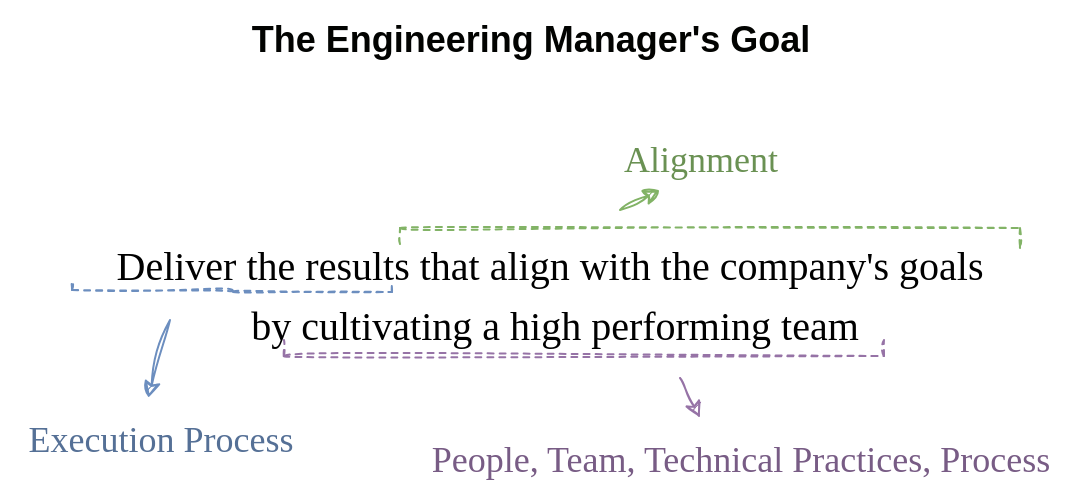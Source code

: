<mxfile version="24.4.13" type="device" pages="5">
  <diagram id="dG9FNSJE7Nt-WIZp1dLE" name="The Goal">
    <mxGraphModel dx="1434" dy="791" grid="1" gridSize="10" guides="1" tooltips="1" connect="1" arrows="1" fold="1" page="1" pageScale="1" pageWidth="827" pageHeight="1169" math="0" shadow="0">
      <root>
        <mxCell id="0" />
        <mxCell id="1" parent="0" />
        <mxCell id="XQVabMsY_zPJ99yfhQox-1" value="Deliver the results that align with the company&#39;s goals&amp;nbsp;&lt;div style=&quot;line-height: 180%;&quot;&gt;by cultivating a high performing team&lt;/div&gt;" style="text;html=1;align=center;verticalAlign=middle;resizable=0;points=[];autosize=1;strokeColor=none;fillColor=none;fontFamily=Kalam;fontSource=https%3A%2F%2Ffonts.googleapis.com%2Fcss%3Ffamily%3DArchitects%2BDaughter;fontSize=20;fontColor=default;fontStyle=0;labelBackgroundColor=none;spacing=12;" vertex="1" parent="1">
          <mxGeometry x="157" y="375" width="520" height="90" as="geometry" />
        </mxCell>
        <mxCell id="XQVabMsY_zPJ99yfhQox-2" value="" style="endArrow=none;html=1;rounded=0;sketch=1;hachureGap=4;jiggle=2;curveFitting=1;strokeColor=#6c8ebf;align=center;verticalAlign=middle;fontFamily=Kalam;fontSource=https%3A%2F%2Ffonts.googleapis.com%2Fcss%3Ffamily%3DArchitects%2BDaughter;fontSize=18;fontColor=default;fontStyle=0;labelBackgroundColor=none;edgeStyle=orthogonalEdgeStyle;curved=1;fillColor=#dae8fc;dashed=1;" edge="1" parent="1">
          <mxGeometry width="50" height="50" relative="1" as="geometry">
            <mxPoint x="176" y="415" as="sourcePoint" />
            <mxPoint x="336" y="416" as="targetPoint" />
          </mxGeometry>
        </mxCell>
        <mxCell id="XQVabMsY_zPJ99yfhQox-3" value="" style="endArrow=classic;html=1;rounded=0;sketch=1;hachureGap=4;jiggle=2;curveFitting=1;fontFamily=Kalam;fillColor=#dae8fc;strokeColor=#6c8ebf;labelBackgroundColor=none;entryX=0.463;entryY=-0.025;entryDx=0;entryDy=0;entryPerimeter=0;" edge="1" parent="1" target="XQVabMsY_zPJ99yfhQox-4">
          <mxGeometry width="50" height="50" relative="1" as="geometry">
            <mxPoint x="225" y="430" as="sourcePoint" />
            <mxPoint x="215" y="460" as="targetPoint" />
          </mxGeometry>
        </mxCell>
        <mxCell id="XQVabMsY_zPJ99yfhQox-4" value="Execution Process" style="text;html=1;align=center;verticalAlign=middle;resizable=0;points=[];autosize=1;fontFamily=Kalam;fontSource=https%3A%2F%2Ffonts.googleapis.com%2Fcss%3Ffamily%3DArchitects%2BDaughter;fontSize=18;fontStyle=0;labelBackgroundColor=none;fontColor=#557096;" vertex="1" parent="1">
          <mxGeometry x="140" y="470" width="160" height="40" as="geometry" />
        </mxCell>
        <mxCell id="XQVabMsY_zPJ99yfhQox-5" value="Alignment" style="text;html=1;align=center;verticalAlign=middle;resizable=0;points=[];autosize=1;strokeColor=none;fillColor=none;fontFamily=Kalam;fontSource=https%3A%2F%2Ffonts.googleapis.com%2Fcss%3Ffamily%3DArchitects%2BDaughter;fontSize=18;fontColor=#6A9153;fontStyle=0;labelBackgroundColor=none;" vertex="1" parent="1">
          <mxGeometry x="440" y="330" width="100" height="40" as="geometry" />
        </mxCell>
        <mxCell id="XQVabMsY_zPJ99yfhQox-6" value="" style="endArrow=none;html=1;rounded=0;sketch=1;hachureGap=4;jiggle=2;curveFitting=1;strokeColor=#82b366;align=center;verticalAlign=middle;fontFamily=Kalam;fontSource=https%3A%2F%2Ffonts.googleapis.com%2Fcss%3Ffamily%3DArchitects%2BDaughter;fontSize=18;fontColor=default;fontStyle=0;labelBackgroundColor=none;edgeStyle=orthogonalEdgeStyle;curved=1;fillColor=#d5e8d4;dashed=1;" edge="1" parent="1">
          <mxGeometry width="50" height="50" relative="1" as="geometry">
            <mxPoint x="340" y="384" as="sourcePoint" />
            <mxPoint x="650" y="384" as="targetPoint" />
          </mxGeometry>
        </mxCell>
        <mxCell id="XQVabMsY_zPJ99yfhQox-7" value="" style="endArrow=classic;html=1;rounded=0;sketch=1;hachureGap=4;jiggle=2;curveFitting=1;fontFamily=Kalam;fillColor=#d5e8d4;strokeColor=#82b366;labelBackgroundColor=none;" edge="1" parent="1">
          <mxGeometry width="50" height="50" relative="1" as="geometry">
            <mxPoint x="450" y="375" as="sourcePoint" />
            <mxPoint x="470" y="365" as="targetPoint" />
          </mxGeometry>
        </mxCell>
        <mxCell id="XQVabMsY_zPJ99yfhQox-8" value="" style="endArrow=classic;html=1;rounded=0;sketch=1;hachureGap=4;jiggle=2;curveFitting=1;fontFamily=Kalam;fillColor=#e1d5e7;strokeColor=#9673a6;labelBackgroundColor=none;" edge="1" parent="1">
          <mxGeometry width="50" height="50" relative="1" as="geometry">
            <mxPoint x="480" y="459" as="sourcePoint" />
            <mxPoint x="490" y="479" as="targetPoint" />
          </mxGeometry>
        </mxCell>
        <mxCell id="XQVabMsY_zPJ99yfhQox-9" value="" style="endArrow=none;html=1;rounded=0;sketch=1;hachureGap=4;jiggle=2;curveFitting=1;strokeColor=#9673a6;align=center;verticalAlign=middle;fontFamily=Kalam;fontSource=https%3A%2F%2Ffonts.googleapis.com%2Fcss%3Ffamily%3DArchitects%2BDaughter;fontSize=18;fontColor=default;fontStyle=0;labelBackgroundColor=none;edgeStyle=orthogonalEdgeStyle;curved=1;fillColor=#e1d5e7;dashed=1;" edge="1" parent="1">
          <mxGeometry width="50" height="50" relative="1" as="geometry">
            <mxPoint x="282" y="448" as="sourcePoint" />
            <mxPoint x="582" y="448" as="targetPoint" />
          </mxGeometry>
        </mxCell>
        <mxCell id="XQVabMsY_zPJ99yfhQox-10" value="People, Team, Technical Practices, Process" style="text;html=1;align=center;verticalAlign=middle;resizable=0;points=[];autosize=1;strokeColor=none;fillColor=none;fontFamily=Kalam;fontSource=https%3A%2F%2Ffonts.googleapis.com%2Fcss%3Ffamily%3DArchitects%2BDaughter;fontSize=18;fontColor=#785C85;fontStyle=0;labelBackgroundColor=none;" vertex="1" parent="1">
          <mxGeometry x="335" y="480" width="350" height="40" as="geometry" />
        </mxCell>
        <mxCell id="XQVabMsY_zPJ99yfhQox-11" value="" style="endArrow=none;html=1;rounded=0;sketch=1;hachureGap=4;jiggle=2;curveFitting=1;strokeColor=#82b366;align=center;verticalAlign=middle;fontFamily=Kalam;fontSource=https%3A%2F%2Ffonts.googleapis.com%2Fcss%3Ffamily%3DArchitects%2BDaughter;fontSize=18;fontColor=default;fontStyle=0;labelBackgroundColor=none;edgeStyle=orthogonalEdgeStyle;curved=0;fillColor=#d5e8d4;dashed=1;" edge="1" parent="1">
          <mxGeometry width="50" height="50" relative="1" as="geometry">
            <mxPoint x="650" y="394" as="sourcePoint" />
            <mxPoint x="650" y="384" as="targetPoint" />
            <Array as="points">
              <mxPoint x="650" y="393" />
              <mxPoint x="650" y="393" />
            </Array>
          </mxGeometry>
        </mxCell>
        <mxCell id="XQVabMsY_zPJ99yfhQox-12" value="" style="endArrow=none;html=1;rounded=0;sketch=1;hachureGap=4;jiggle=2;curveFitting=1;strokeColor=#82b366;align=center;verticalAlign=middle;fontFamily=Kalam;fontSource=https%3A%2F%2Ffonts.googleapis.com%2Fcss%3Ffamily%3DArchitects%2BDaughter;fontSize=18;fontColor=default;fontStyle=0;labelBackgroundColor=none;edgeStyle=orthogonalEdgeStyle;curved=0;fillColor=#d5e8d4;dashed=1;" edge="1" parent="1">
          <mxGeometry width="50" height="50" relative="1" as="geometry">
            <mxPoint x="340" y="392" as="sourcePoint" />
            <mxPoint x="340" y="384" as="targetPoint" />
            <Array as="points">
              <mxPoint x="340" y="392" />
              <mxPoint x="340" y="392" />
            </Array>
          </mxGeometry>
        </mxCell>
        <mxCell id="XQVabMsY_zPJ99yfhQox-13" value="" style="endArrow=none;html=1;rounded=0;sketch=1;hachureGap=4;jiggle=2;curveFitting=1;strokeColor=#6C8EBF;align=center;verticalAlign=middle;fontFamily=Kalam;fontSource=https%3A%2F%2Ffonts.googleapis.com%2Fcss%3Ffamily%3DArchitects%2BDaughter;fontSize=18;fontColor=default;fontStyle=0;labelBackgroundColor=none;edgeStyle=orthogonalEdgeStyle;curved=0;dashed=1;" edge="1" parent="1">
          <mxGeometry width="50" height="50" relative="1" as="geometry">
            <mxPoint x="176" y="415" as="sourcePoint" />
            <mxPoint x="176" y="410" as="targetPoint" />
            <Array as="points">
              <mxPoint x="176" y="415" />
              <mxPoint x="176" y="415" />
            </Array>
          </mxGeometry>
        </mxCell>
        <mxCell id="XQVabMsY_zPJ99yfhQox-14" value="" style="endArrow=none;html=1;rounded=0;sketch=1;hachureGap=4;jiggle=2;curveFitting=1;strokeColor=#6C8EBF;align=center;verticalAlign=middle;fontFamily=Kalam;fontSource=https%3A%2F%2Ffonts.googleapis.com%2Fcss%3Ffamily%3DArchitects%2BDaughter;fontSize=18;fontColor=default;fontStyle=0;labelBackgroundColor=none;edgeStyle=orthogonalEdgeStyle;curved=0;dashed=1;" edge="1" parent="1">
          <mxGeometry width="50" height="50" relative="1" as="geometry">
            <mxPoint x="336" y="416" as="sourcePoint" />
            <mxPoint x="336" y="411" as="targetPoint" />
            <Array as="points">
              <mxPoint x="336" y="416" />
              <mxPoint x="336" y="416" />
            </Array>
          </mxGeometry>
        </mxCell>
        <mxCell id="XQVabMsY_zPJ99yfhQox-15" value="" style="endArrow=none;html=1;rounded=0;sketch=1;hachureGap=4;jiggle=2;curveFitting=1;strokeColor=#9673a6;align=center;verticalAlign=middle;fontFamily=Kalam;fontSource=https%3A%2F%2Ffonts.googleapis.com%2Fcss%3Ffamily%3DArchitects%2BDaughter;fontSize=18;fontColor=default;fontStyle=0;labelBackgroundColor=none;edgeStyle=orthogonalEdgeStyle;curved=0;fillColor=#e1d5e7;dashed=1;" edge="1" parent="1">
          <mxGeometry width="50" height="50" relative="1" as="geometry">
            <mxPoint x="282" y="448" as="sourcePoint" />
            <mxPoint x="282" y="440" as="targetPoint" />
            <Array as="points">
              <mxPoint x="282" y="448" />
              <mxPoint x="282" y="448" />
            </Array>
          </mxGeometry>
        </mxCell>
        <mxCell id="XQVabMsY_zPJ99yfhQox-16" value="" style="endArrow=none;html=1;rounded=0;sketch=1;hachureGap=4;jiggle=2;curveFitting=1;strokeColor=#9673a6;align=center;verticalAlign=middle;fontFamily=Kalam;fontSource=https%3A%2F%2Ffonts.googleapis.com%2Fcss%3Ffamily%3DArchitects%2BDaughter;fontSize=18;fontColor=default;fontStyle=0;labelBackgroundColor=none;edgeStyle=orthogonalEdgeStyle;curved=0;fillColor=#e1d5e7;dashed=1;" edge="1" parent="1">
          <mxGeometry width="50" height="50" relative="1" as="geometry">
            <mxPoint x="582" y="448" as="sourcePoint" />
            <mxPoint x="582" y="440" as="targetPoint" />
            <Array as="points">
              <mxPoint x="582" y="448" />
              <mxPoint x="582" y="448" />
            </Array>
          </mxGeometry>
        </mxCell>
        <mxCell id="XQVabMsY_zPJ99yfhQox-17" value="The Engineering Manager&#39;s Goal" style="text;html=1;align=center;verticalAlign=middle;resizable=0;points=[];autosize=1;strokeColor=none;fillColor=none;fontFamily=arial;fontSize=18;fontColor=#020301;fontStyle=1;labelBackgroundColor=none;" vertex="1" parent="1">
          <mxGeometry x="260" y="270" width="290" height="40" as="geometry" />
        </mxCell>
      </root>
    </mxGraphModel>
  </diagram>
  <diagram id="8oGZkZ9ftc_IFg9aNr5Q" name="Alignment">
    <mxGraphModel dx="989" dy="546" grid="1" gridSize="10" guides="1" tooltips="1" connect="1" arrows="1" fold="1" page="1" pageScale="1" pageWidth="827" pageHeight="1169" math="0" shadow="0">
      <root>
        <mxCell id="0" />
        <mxCell id="1" parent="0" />
        <mxCell id="fU5wxOEwn0MQlx78X6jz-1" value="Senior Management Team" style="rounded=0;whiteSpace=wrap;html=1;sketch=1;hachureGap=4;jiggle=2;curveFitting=1;fontFamily=Kalam;fontSize=18;fillColor=#d5e8d4;strokeColor=#82b366;" vertex="1" parent="1">
          <mxGeometry x="270" y="70" width="280" height="50" as="geometry" />
        </mxCell>
        <mxCell id="fU5wxOEwn0MQlx78X6jz-2" style="edgeStyle=orthogonalEdgeStyle;rounded=0;sketch=1;hachureGap=4;jiggle=2;curveFitting=1;orthogonalLoop=1;jettySize=auto;html=1;fontFamily=Kalam;" edge="1" parent="1">
          <mxGeometry relative="1" as="geometry">
            <mxPoint x="405.5" y="200" as="sourcePoint" />
            <mxPoint x="405.5" y="130" as="targetPoint" />
          </mxGeometry>
        </mxCell>
        <mxCell id="fU5wxOEwn0MQlx78X6jz-3" style="edgeStyle=orthogonalEdgeStyle;rounded=0;sketch=1;hachureGap=4;jiggle=2;curveFitting=1;orthogonalLoop=1;jettySize=auto;html=1;entryX=0.5;entryY=0;entryDx=0;entryDy=0;fontFamily=Kalam;" edge="1" parent="1" target="fU5wxOEwn0MQlx78X6jz-5">
          <mxGeometry relative="1" as="geometry">
            <mxPoint x="405" y="260" as="sourcePoint" />
            <Array as="points">
              <mxPoint x="405.5" y="290" />
              <mxPoint x="405.5" y="290" />
            </Array>
          </mxGeometry>
        </mxCell>
        <mxCell id="fU5wxOEwn0MQlx78X6jz-5" value="" style="rounded=0;whiteSpace=wrap;html=1;sketch=1;hachureGap=4;jiggle=2;curveFitting=1;fontFamily=Kalam;fontSize=22;fillColor=#d5e8d4;strokeColor=#82b366;" vertex="1" parent="1">
          <mxGeometry x="220" y="330" width="370" height="90" as="geometry" />
        </mxCell>
        <mxCell id="fU5wxOEwn0MQlx78X6jz-6" value="" style="sketch=0;outlineConnect=0;fontColor=#232F3E;gradientColor=none;fillColor=#232F3D;strokeColor=none;dashed=0;verticalLabelPosition=bottom;verticalAlign=top;align=center;html=1;fontSize=12;fontStyle=0;aspect=fixed;pointerEvents=1;shape=mxgraph.aws4.user;hachureGap=4;jiggle=2;curveFitting=1;fontFamily=Kalam;" vertex="1" parent="1">
          <mxGeometry x="242.5" y="363" width="49" height="49" as="geometry" />
        </mxCell>
        <mxCell id="fU5wxOEwn0MQlx78X6jz-7" value="" style="sketch=0;outlineConnect=0;fontColor=#232F3E;gradientColor=none;fillColor=#232F3D;strokeColor=none;dashed=0;verticalLabelPosition=bottom;verticalAlign=top;align=center;html=1;fontSize=12;fontStyle=0;aspect=fixed;pointerEvents=1;shape=mxgraph.aws4.user;hachureGap=4;jiggle=2;curveFitting=1;fontFamily=Kalam;" vertex="1" parent="1">
          <mxGeometry x="311.5" y="363" width="49" height="49" as="geometry" />
        </mxCell>
        <mxCell id="fU5wxOEwn0MQlx78X6jz-8" value="" style="sketch=0;outlineConnect=0;fontColor=#232F3E;gradientColor=none;fillColor=#232F3D;strokeColor=none;dashed=0;verticalLabelPosition=bottom;verticalAlign=top;align=center;html=1;fontSize=12;fontStyle=0;aspect=fixed;pointerEvents=1;shape=mxgraph.aws4.user;hachureGap=4;jiggle=2;curveFitting=1;fontFamily=Kalam;" vertex="1" parent="1">
          <mxGeometry x="381.5" y="363" width="49" height="49" as="geometry" />
        </mxCell>
        <mxCell id="fU5wxOEwn0MQlx78X6jz-9" value="" style="sketch=0;outlineConnect=0;fontColor=#232F3E;gradientColor=none;fillColor=#232F3D;strokeColor=none;dashed=0;verticalLabelPosition=bottom;verticalAlign=top;align=center;html=1;fontSize=12;fontStyle=0;aspect=fixed;pointerEvents=1;shape=mxgraph.aws4.user;hachureGap=4;jiggle=2;curveFitting=1;fontFamily=Kalam;" vertex="1" parent="1">
          <mxGeometry x="455" y="363" width="49" height="49" as="geometry" />
        </mxCell>
        <mxCell id="fU5wxOEwn0MQlx78X6jz-10" value="" style="sketch=0;outlineConnect=0;fontColor=#232F3E;gradientColor=none;fillColor=#232F3D;strokeColor=none;dashed=0;verticalLabelPosition=bottom;verticalAlign=top;align=center;html=1;fontSize=12;fontStyle=0;aspect=fixed;pointerEvents=1;shape=mxgraph.aws4.user;hachureGap=4;jiggle=2;curveFitting=1;fontFamily=Kalam;" vertex="1" parent="1">
          <mxGeometry x="531.5" y="363" width="49" height="49" as="geometry" />
        </mxCell>
        <mxCell id="fU5wxOEwn0MQlx78X6jz-11" value="" style="endArrow=classic;html=1;rounded=0;sketch=1;hachureGap=4;jiggle=2;curveFitting=1;fontFamily=Kalam;" edge="1" parent="1">
          <mxGeometry width="50" height="50" relative="1" as="geometry">
            <mxPoint x="459.5" y="280" as="sourcePoint" />
            <mxPoint x="479.5" y="300" as="targetPoint" />
          </mxGeometry>
        </mxCell>
        <mxCell id="fU5wxOEwn0MQlx78X6jz-12" value="" style="endArrow=classic;html=1;rounded=0;sketch=1;hachureGap=4;jiggle=2;curveFitting=1;fontFamily=Kalam;" edge="1" parent="1">
          <mxGeometry width="50" height="50" relative="1" as="geometry">
            <mxPoint x="430.5" y="280" as="sourcePoint" />
            <mxPoint x="459.5" y="320" as="targetPoint" />
          </mxGeometry>
        </mxCell>
        <mxCell id="fU5wxOEwn0MQlx78X6jz-13" value="" style="endArrow=classic;html=1;rounded=0;sketch=1;hachureGap=4;jiggle=2;curveFitting=1;fontFamily=Kalam;" edge="1" parent="1">
          <mxGeometry width="50" height="50" relative="1" as="geometry">
            <mxPoint x="355.5" y="280" as="sourcePoint" />
            <mxPoint x="335.5" y="300" as="targetPoint" />
          </mxGeometry>
        </mxCell>
        <mxCell id="fU5wxOEwn0MQlx78X6jz-14" value="" style="endArrow=classic;html=1;rounded=0;sketch=1;hachureGap=4;jiggle=2;curveFitting=1;fontFamily=Kalam;" edge="1" parent="1">
          <mxGeometry width="50" height="50" relative="1" as="geometry">
            <mxPoint x="384.5" y="280" as="sourcePoint" />
            <mxPoint x="355.5" y="320" as="targetPoint" />
          </mxGeometry>
        </mxCell>
        <mxCell id="EYOVgxh92dlchB7-5H8C-1" value="Engineering Manager" style="text;html=1;align=center;verticalAlign=middle;resizable=0;points=[];autosize=1;strokeColor=none;fillColor=none;fontFamily=Kalam;fontSource=https%3A%2F%2Ffonts.googleapis.com%2Fcss%3Ffamily%3DArchitects%2BDaughter;fontSize=26;fontColor=default;fontStyle=0;labelBackgroundColor=default;" vertex="1" parent="1">
          <mxGeometry x="280.5" y="210" width="250" height="40" as="geometry" />
        </mxCell>
        <mxCell id="EYOVgxh92dlchB7-5H8C-2" value="Team" style="text;html=1;align=center;verticalAlign=middle;resizable=0;points=[];autosize=1;strokeColor=none;fillColor=none;fontFamily=Kalam;fontSource=https%3A%2F%2Ffonts.googleapis.com%2Fcss%3Ffamily%3DArchitects%2BDaughter;fontSize=18;fontColor=default;fontStyle=0;labelBackgroundColor=default;" vertex="1" parent="1">
          <mxGeometry x="375.5" y="330" width="60" height="40" as="geometry" />
        </mxCell>
        <mxCell id="EYOVgxh92dlchB7-5H8C-3" value="Align" style="text;html=1;align=center;verticalAlign=middle;resizable=0;points=[];autosize=1;strokeColor=none;fillColor=none;fontFamily=Kalam;fontSource=https%3A%2F%2Ffonts.googleapis.com%2Fcss%3Ffamily%3DArchitects%2BDaughter;fontSize=18;fontColor=default;fontStyle=0;labelBackgroundColor=default;" vertex="1" parent="1">
          <mxGeometry x="375" y="150" width="60" height="40" as="geometry" />
        </mxCell>
        <mxCell id="EYOVgxh92dlchB7-5H8C-4" value="Align" style="text;html=1;align=center;verticalAlign=middle;resizable=0;points=[];autosize=1;strokeColor=none;fillColor=none;fontFamily=Kalam;fontSource=https%3A%2F%2Ffonts.googleapis.com%2Fcss%3Ffamily%3DArchitects%2BDaughter;fontSize=18;fontColor=default;fontStyle=0;labelBackgroundColor=default;" vertex="1" parent="1">
          <mxGeometry x="377" y="253" width="60" height="40" as="geometry" />
        </mxCell>
      </root>
    </mxGraphModel>
  </diagram>
  <diagram id="js4Qu2WiqpIePB8IIUP4" name="Execute">
    <mxGraphModel dx="735" dy="406" grid="1" gridSize="10" guides="1" tooltips="1" connect="1" arrows="1" fold="1" page="1" pageScale="1" pageWidth="827" pageHeight="1169" math="0" shadow="0">
      <root>
        <mxCell id="0" />
        <mxCell id="1" parent="0" />
        <mxCell id="316wj2gyKCVLMMqQiUI2-1" value="Requirements" style="text;html=1;align=center;verticalAlign=middle;resizable=0;points=[];autosize=1;strokeColor=none;fillColor=none;fontFamily=Kalam;fontSource=https%3A%2F%2Ffonts.googleapis.com%2Fcss%3Ffamily%3DArchitects%2BDaughter;fontSize=15;fontColor=default;fontStyle=0;labelBackgroundColor=default;" vertex="1" parent="1">
          <mxGeometry x="73" y="215" width="110" height="30" as="geometry" />
        </mxCell>
        <mxCell id="316wj2gyKCVLMMqQiUI2-2" value="Priorities" style="text;html=1;align=center;verticalAlign=middle;resizable=0;points=[];autosize=1;strokeColor=none;fillColor=none;fontFamily=Kalam;fontSource=https%3A%2F%2Ffonts.googleapis.com%2Fcss%3Ffamily%3DArchitects%2BDaughter;fontSize=15;fontColor=default;fontStyle=0;labelBackgroundColor=default;" vertex="1" parent="1">
          <mxGeometry x="100" y="173" width="80" height="30" as="geometry" />
        </mxCell>
        <mxCell id="316wj2gyKCVLMMqQiUI2-3" value="Company Goals" style="text;html=1;align=center;verticalAlign=middle;resizable=0;points=[];autosize=1;strokeColor=none;fillColor=none;fontFamily=Kalam;fontSource=https%3A%2F%2Ffonts.googleapis.com%2Fcss%3Ffamily%3DArchitects%2BDaughter;fontSize=15;fontColor=default;fontStyle=0;labelBackgroundColor=default;" vertex="1" parent="1">
          <mxGeometry x="63" y="133" width="120" height="30" as="geometry" />
        </mxCell>
        <mxCell id="316wj2gyKCVLMMqQiUI2-4" value="Execution" style="rounded=0;whiteSpace=wrap;html=1;sketch=1;hachureGap=4;jiggle=2;curveFitting=1;strokeColor=#6c8ebf;align=center;verticalAlign=middle;fontFamily=Kalam;fontSource=https%3A%2F%2Ffonts.googleapis.com%2Fcss%3Ffamily%3DArchitects%2BDaughter;fontSize=18;fontStyle=0;labelBackgroundColor=none;fillColor=#dae8fc;" vertex="1" parent="1">
          <mxGeometry x="250" y="163" width="150" height="47" as="geometry" />
        </mxCell>
        <mxCell id="du2oc-M5whYEvRf42cAO-1" value="" style="endArrow=classic;html=1;rounded=0;sketch=1;hachureGap=4;jiggle=2;curveFitting=1;fontFamily=Kalam;" edge="1" parent="1">
          <mxGeometry width="50" height="50" relative="1" as="geometry">
            <mxPoint x="185" y="150" as="sourcePoint" />
            <mxPoint x="230" y="170" as="targetPoint" />
          </mxGeometry>
        </mxCell>
        <mxCell id="du2oc-M5whYEvRf42cAO-2" value="" style="endArrow=classic;html=1;rounded=0;sketch=1;hachureGap=4;jiggle=2;curveFitting=1;fontFamily=Kalam;" edge="1" parent="1">
          <mxGeometry width="50" height="50" relative="1" as="geometry">
            <mxPoint x="185" y="230" as="sourcePoint" />
            <mxPoint x="230" y="210" as="targetPoint" />
          </mxGeometry>
        </mxCell>
        <mxCell id="du2oc-M5whYEvRf42cAO-3" value="" style="endArrow=classic;html=1;rounded=0;sketch=1;hachureGap=4;jiggle=2;curveFitting=1;fontFamily=Kalam;" edge="1" parent="1">
          <mxGeometry width="50" height="50" relative="1" as="geometry">
            <mxPoint x="180" y="188" as="sourcePoint" />
            <mxPoint x="230" y="188" as="targetPoint" />
          </mxGeometry>
        </mxCell>
        <mxCell id="du2oc-M5whYEvRf42cAO-4" value="" style="endArrow=classic;html=1;rounded=0;sketch=1;hachureGap=4;jiggle=2;curveFitting=1;fontFamily=Kalam;" edge="1" parent="1">
          <mxGeometry width="50" height="50" relative="1" as="geometry">
            <mxPoint x="414" y="186.24" as="sourcePoint" />
            <mxPoint x="464" y="186.24" as="targetPoint" />
          </mxGeometry>
        </mxCell>
        <mxCell id="du2oc-M5whYEvRf42cAO-5" value="Delivery" style="text;html=1;align=center;verticalAlign=middle;resizable=0;points=[];autosize=1;strokeColor=none;fillColor=none;fontFamily=Kalam;fontSource=https%3A%2F%2Ffonts.googleapis.com%2Fcss%3Ffamily%3DArchitects%2BDaughter;fontSize=15;fontColor=default;fontStyle=0;labelBackgroundColor=default;" vertex="1" parent="1">
          <mxGeometry x="475" y="171.5" width="70" height="30" as="geometry" />
        </mxCell>
      </root>
    </mxGraphModel>
  </diagram>
  <diagram id="n3jZmqJnswC6HHdnPNN-" name="TheGoalOneliner">
    <mxGraphModel dx="1103" dy="608" grid="1" gridSize="10" guides="1" tooltips="1" connect="1" arrows="1" fold="1" page="1" pageScale="1" pageWidth="827" pageHeight="1169" math="0" shadow="0">
      <root>
        <mxCell id="0" />
        <mxCell id="1" parent="0" />
        <mxCell id="xS_Iv-FlCXEdKUSS42SC-1" value="Deliver the results that align with the company&#39;s goals by cultivating a high performing team" style="text;html=1;align=center;verticalAlign=middle;resizable=0;points=[];autosize=1;strokeColor=none;fillColor=none;fontFamily=Kalam;fontSource=https%3A%2F%2Ffonts.googleapis.com%2Fcss%3Ffamily%3DArchitects%2BDaughter;fontSize=20;fontColor=default;fontStyle=0;labelBackgroundColor=none;" vertex="1" parent="1">
          <mxGeometry y="130" width="820" height="40" as="geometry" />
        </mxCell>
        <mxCell id="xS_Iv-FlCXEdKUSS42SC-2" value="" style="endArrow=none;html=1;rounded=0;sketch=1;hachureGap=4;jiggle=2;curveFitting=1;strokeColor=#6c8ebf;align=center;verticalAlign=middle;fontFamily=Kalam;fontSource=https%3A%2F%2Ffonts.googleapis.com%2Fcss%3Ffamily%3DArchitects%2BDaughter;fontSize=18;fontColor=default;fontStyle=0;labelBackgroundColor=none;edgeStyle=orthogonalEdgeStyle;curved=1;fillColor=#dae8fc;" edge="1" parent="1">
          <mxGeometry width="50" height="50" relative="1" as="geometry">
            <mxPoint x="7" y="165" as="sourcePoint" />
            <mxPoint x="167" y="166" as="targetPoint" />
          </mxGeometry>
        </mxCell>
        <mxCell id="xS_Iv-FlCXEdKUSS42SC-3" value="" style="endArrow=classic;html=1;rounded=0;sketch=1;hachureGap=4;jiggle=2;curveFitting=1;fontFamily=Kalam;fillColor=#dae8fc;strokeColor=#6c8ebf;labelBackgroundColor=none;" edge="1" parent="1">
          <mxGeometry width="50" height="50" relative="1" as="geometry">
            <mxPoint x="103" y="173" as="sourcePoint" />
            <mxPoint x="83" y="193" as="targetPoint" />
          </mxGeometry>
        </mxCell>
        <mxCell id="xS_Iv-FlCXEdKUSS42SC-4" value="Execution Process" style="text;html=1;align=center;verticalAlign=middle;resizable=0;points=[];autosize=1;fontFamily=Kalam;fontSource=https%3A%2F%2Ffonts.googleapis.com%2Fcss%3Ffamily%3DArchitects%2BDaughter;fontSize=18;fontStyle=0;labelBackgroundColor=none;fontColor=#557096;" vertex="1" parent="1">
          <mxGeometry x="10" y="190" width="160" height="40" as="geometry" />
        </mxCell>
        <mxCell id="xS_Iv-FlCXEdKUSS42SC-5" value="Alignment" style="text;html=1;align=center;verticalAlign=middle;resizable=0;points=[];autosize=1;strokeColor=none;fillColor=none;fontFamily=Kalam;fontSource=https%3A%2F%2Ffonts.googleapis.com%2Fcss%3Ffamily%3DArchitects%2BDaughter;fontSize=18;fontColor=#6A9153;fontStyle=0;labelBackgroundColor=none;" vertex="1" parent="1">
          <mxGeometry x="260" y="70" width="100" height="40" as="geometry" />
        </mxCell>
        <mxCell id="xS_Iv-FlCXEdKUSS42SC-6" value="" style="endArrow=none;html=1;rounded=0;sketch=1;hachureGap=4;jiggle=2;curveFitting=1;strokeColor=#82b366;align=center;verticalAlign=middle;fontFamily=Kalam;fontSource=https%3A%2F%2Ffonts.googleapis.com%2Fcss%3Ffamily%3DArchitects%2BDaughter;fontSize=18;fontColor=default;fontStyle=0;labelBackgroundColor=none;edgeStyle=orthogonalEdgeStyle;curved=1;fillColor=#d5e8d4;" edge="1" parent="1">
          <mxGeometry width="50" height="50" relative="1" as="geometry">
            <mxPoint x="171" y="134" as="sourcePoint" />
            <mxPoint x="481" y="134" as="targetPoint" />
          </mxGeometry>
        </mxCell>
        <mxCell id="xS_Iv-FlCXEdKUSS42SC-7" value="" style="endArrow=classic;html=1;rounded=0;sketch=1;hachureGap=4;jiggle=2;curveFitting=1;fontFamily=Kalam;fillColor=#d5e8d4;strokeColor=#82b366;labelBackgroundColor=none;" edge="1" parent="1">
          <mxGeometry width="50" height="50" relative="1" as="geometry">
            <mxPoint x="290" y="124" as="sourcePoint" />
            <mxPoint x="306" y="104" as="targetPoint" />
          </mxGeometry>
        </mxCell>
        <mxCell id="xS_Iv-FlCXEdKUSS42SC-8" value="" style="endArrow=classic;html=1;rounded=0;sketch=1;hachureGap=4;jiggle=2;curveFitting=1;fontFamily=Kalam;fillColor=#e1d5e7;strokeColor=#9673a6;labelBackgroundColor=none;" edge="1" parent="1">
          <mxGeometry width="50" height="50" relative="1" as="geometry">
            <mxPoint x="645" y="175" as="sourcePoint" />
            <mxPoint x="655" y="195" as="targetPoint" />
          </mxGeometry>
        </mxCell>
        <mxCell id="xS_Iv-FlCXEdKUSS42SC-9" value="" style="endArrow=none;html=1;rounded=0;sketch=1;hachureGap=4;jiggle=2;curveFitting=1;strokeColor=#9673a6;align=center;verticalAlign=middle;fontFamily=Kalam;fontSource=https%3A%2F%2Ffonts.googleapis.com%2Fcss%3Ffamily%3DArchitects%2BDaughter;fontSize=18;fontColor=default;fontStyle=0;labelBackgroundColor=none;edgeStyle=orthogonalEdgeStyle;curved=1;fillColor=#e1d5e7;" edge="1" parent="1">
          <mxGeometry width="50" height="50" relative="1" as="geometry">
            <mxPoint x="511" y="165" as="sourcePoint" />
            <mxPoint x="811" y="165" as="targetPoint" />
          </mxGeometry>
        </mxCell>
        <mxCell id="xS_Iv-FlCXEdKUSS42SC-10" value="People, Technical Practices, Process" style="text;html=1;align=center;verticalAlign=middle;resizable=0;points=[];autosize=1;strokeColor=none;fillColor=none;fontFamily=Kalam;fontSource=https%3A%2F%2Ffonts.googleapis.com%2Fcss%3Ffamily%3DArchitects%2BDaughter;fontSize=18;fontColor=#785C85;fontStyle=0;labelBackgroundColor=none;" vertex="1" parent="1">
          <mxGeometry x="525" y="190" width="290" height="40" as="geometry" />
        </mxCell>
        <mxCell id="xS_Iv-FlCXEdKUSS42SC-11" value="" style="endArrow=none;html=1;rounded=0;sketch=1;hachureGap=4;jiggle=2;curveFitting=1;strokeColor=#82b366;align=center;verticalAlign=middle;fontFamily=Kalam;fontSource=https%3A%2F%2Ffonts.googleapis.com%2Fcss%3Ffamily%3DArchitects%2BDaughter;fontSize=18;fontColor=default;fontStyle=0;labelBackgroundColor=none;edgeStyle=orthogonalEdgeStyle;curved=0;fillColor=#d5e8d4;" edge="1" parent="1">
          <mxGeometry width="50" height="50" relative="1" as="geometry">
            <mxPoint x="481" y="145" as="sourcePoint" />
            <mxPoint x="481" y="135" as="targetPoint" />
            <Array as="points">
              <mxPoint x="481" y="145" />
              <mxPoint x="481" y="145" />
            </Array>
          </mxGeometry>
        </mxCell>
        <mxCell id="xS_Iv-FlCXEdKUSS42SC-13" value="" style="endArrow=none;html=1;rounded=0;sketch=1;hachureGap=4;jiggle=2;curveFitting=1;strokeColor=#82b366;align=center;verticalAlign=middle;fontFamily=Kalam;fontSource=https%3A%2F%2Ffonts.googleapis.com%2Fcss%3Ffamily%3DArchitects%2BDaughter;fontSize=18;fontColor=default;fontStyle=0;labelBackgroundColor=none;edgeStyle=orthogonalEdgeStyle;curved=0;fillColor=#d5e8d4;" edge="1" parent="1">
          <mxGeometry width="50" height="50" relative="1" as="geometry">
            <mxPoint x="172" y="144" as="sourcePoint" />
            <mxPoint x="172" y="134" as="targetPoint" />
            <Array as="points">
              <mxPoint x="172" y="144" />
              <mxPoint x="172" y="144" />
            </Array>
          </mxGeometry>
        </mxCell>
        <mxCell id="xS_Iv-FlCXEdKUSS42SC-14" value="" style="endArrow=none;html=1;rounded=0;sketch=1;hachureGap=4;jiggle=2;curveFitting=1;strokeColor=#6C8EBF;align=center;verticalAlign=middle;fontFamily=Kalam;fontSource=https%3A%2F%2Ffonts.googleapis.com%2Fcss%3Ffamily%3DArchitects%2BDaughter;fontSize=18;fontColor=default;fontStyle=0;labelBackgroundColor=none;edgeStyle=orthogonalEdgeStyle;curved=0;" edge="1" parent="1">
          <mxGeometry width="50" height="50" relative="1" as="geometry">
            <mxPoint x="7" y="165" as="sourcePoint" />
            <mxPoint x="7" y="155" as="targetPoint" />
            <Array as="points">
              <mxPoint x="7" y="165" />
              <mxPoint x="7" y="165" />
            </Array>
          </mxGeometry>
        </mxCell>
        <mxCell id="xS_Iv-FlCXEdKUSS42SC-15" value="" style="endArrow=none;html=1;rounded=0;sketch=1;hachureGap=4;jiggle=2;curveFitting=1;strokeColor=#6C8EBF;align=center;verticalAlign=middle;fontFamily=Kalam;fontSource=https%3A%2F%2Ffonts.googleapis.com%2Fcss%3Ffamily%3DArchitects%2BDaughter;fontSize=18;fontColor=default;fontStyle=0;labelBackgroundColor=none;edgeStyle=orthogonalEdgeStyle;curved=0;" edge="1" parent="1">
          <mxGeometry width="50" height="50" relative="1" as="geometry">
            <mxPoint x="167" y="165" as="sourcePoint" />
            <mxPoint x="167" y="155" as="targetPoint" />
            <Array as="points">
              <mxPoint x="167" y="165" />
              <mxPoint x="167" y="165" />
            </Array>
          </mxGeometry>
        </mxCell>
        <mxCell id="xS_Iv-FlCXEdKUSS42SC-16" value="" style="endArrow=none;html=1;rounded=0;sketch=1;hachureGap=4;jiggle=2;curveFitting=1;strokeColor=#9673a6;align=center;verticalAlign=middle;fontFamily=Kalam;fontSource=https%3A%2F%2Ffonts.googleapis.com%2Fcss%3Ffamily%3DArchitects%2BDaughter;fontSize=18;fontColor=default;fontStyle=0;labelBackgroundColor=none;edgeStyle=orthogonalEdgeStyle;curved=0;fillColor=#e1d5e7;" edge="1" parent="1">
          <mxGeometry width="50" height="50" relative="1" as="geometry">
            <mxPoint x="511" y="165" as="sourcePoint" />
            <mxPoint x="511" y="155" as="targetPoint" />
            <Array as="points">
              <mxPoint x="511" y="165" />
              <mxPoint x="511" y="165" />
            </Array>
          </mxGeometry>
        </mxCell>
        <mxCell id="xS_Iv-FlCXEdKUSS42SC-21" value="" style="endArrow=none;html=1;rounded=0;sketch=1;hachureGap=4;jiggle=2;curveFitting=1;strokeColor=#9673a6;align=center;verticalAlign=middle;fontFamily=Kalam;fontSource=https%3A%2F%2Ffonts.googleapis.com%2Fcss%3Ffamily%3DArchitects%2BDaughter;fontSize=18;fontColor=default;fontStyle=0;labelBackgroundColor=none;edgeStyle=orthogonalEdgeStyle;curved=0;fillColor=#e1d5e7;" edge="1" parent="1">
          <mxGeometry width="50" height="50" relative="1" as="geometry">
            <mxPoint x="811" y="165" as="sourcePoint" />
            <mxPoint x="811" y="155" as="targetPoint" />
            <Array as="points">
              <mxPoint x="811" y="165" />
              <mxPoint x="811" y="165" />
            </Array>
          </mxGeometry>
        </mxCell>
        <mxCell id="xS_Iv-FlCXEdKUSS42SC-22" value="The Engineering Manager Goal" style="text;html=1;align=center;verticalAlign=middle;resizable=0;points=[];autosize=1;strokeColor=none;fillColor=none;fontFamily=arial;fontSize=18;fontColor=#020301;fontStyle=0;labelBackgroundColor=none;" vertex="1" parent="1">
          <mxGeometry x="265" y="10" width="270" height="40" as="geometry" />
        </mxCell>
      </root>
    </mxGraphModel>
  </diagram>
  <diagram name="High Performing Team" id="dJZFuDLaSuSKh3UYAMkx">
    <mxGraphModel dx="1195" dy="659" grid="1" gridSize="10" guides="1" tooltips="1" connect="1" arrows="1" fold="1" page="1" pageScale="1" pageWidth="827" pageHeight="1169" math="0" shadow="0">
      <root>
        <mxCell id="0" />
        <mxCell id="1" parent="0" />
        <mxCell id="v-QEimPRgsSQvhlyvHEy-1" value="People" style="text;html=1;align=center;verticalAlign=middle;resizable=0;points=[];autosize=1;strokeColor=none;fillColor=none;fontFamily=Kalam;fontSource=https%3A%2F%2Ffonts.googleapis.com%2Fcss%3Ffamily%3DArchitects%2BDaughter;fontSize=22;fontColor=default;fontStyle=0;labelBackgroundColor=none;" vertex="1" parent="1">
          <mxGeometry x="235" y="330" width="80" height="40" as="geometry" />
        </mxCell>
        <mxCell id="v-QEimPRgsSQvhlyvHEy-2" value="Process" style="text;html=1;align=center;verticalAlign=middle;resizable=0;points=[];autosize=1;strokeColor=none;fillColor=none;fontFamily=Kalam;fontSource=https%3A%2F%2Ffonts.googleapis.com%2Fcss%3Ffamily%3DArchitects%2BDaughter;fontSize=22;fontColor=default;fontStyle=0;labelBackgroundColor=none;" vertex="1" parent="1">
          <mxGeometry x="630" y="110" width="90" height="40" as="geometry" />
        </mxCell>
        <mxCell id="v-QEimPRgsSQvhlyvHEy-3" value="Technical Practices" style="text;html=1;align=center;verticalAlign=middle;resizable=0;points=[];autosize=1;strokeColor=none;fillColor=none;fontFamily=Kalam;fontSource=https%3A%2F%2Ffonts.googleapis.com%2Fcss%3Ffamily%3DArchitects%2BDaughter;fontSize=22;fontColor=default;fontStyle=0;labelBackgroundColor=none;" vertex="1" parent="1">
          <mxGeometry x="565" y="320" width="200" height="40" as="geometry" />
        </mxCell>
        <mxCell id="v-QEimPRgsSQvhlyvHEy-4" value="Architecture&lt;div&gt;Continuous Delivery&lt;/div&gt;&lt;div&gt;&lt;span style=&quot;background-color: initial;&quot;&gt;Code Practices&lt;/span&gt;&lt;br&gt;&lt;/div&gt;&lt;div&gt;...&lt;/div&gt;" style="text;html=1;align=center;verticalAlign=middle;resizable=0;points=[];autosize=1;strokeColor=none;fillColor=none;fontFamily=Kalam;fontSource=https%3A%2F%2Ffonts.googleapis.com%2Fcss%3Ffamily%3DArchitects%2BDaughter;fontSize=18;fontColor=default;fontStyle=0;labelBackgroundColor=none;" vertex="1" parent="1">
          <mxGeometry x="580" y="360" width="170" height="100" as="geometry" />
        </mxCell>
        <mxCell id="v-QEimPRgsSQvhlyvHEy-5" value="&lt;div&gt;Motivation&lt;/div&gt;&lt;div&gt;Performance&lt;/div&gt;&lt;div&gt;Coaching&lt;/div&gt;&lt;div&gt;Career Growth&lt;/div&gt;&lt;div&gt;...&lt;/div&gt;" style="text;html=1;align=center;verticalAlign=middle;resizable=0;points=[];autosize=1;strokeColor=none;fillColor=none;fontFamily=Kalam;fontSource=https%3A%2F%2Ffonts.googleapis.com%2Fcss%3Ffamily%3DArchitects%2BDaughter;fontSize=18;fontColor=default;fontStyle=0;labelBackgroundColor=none;" vertex="1" parent="1">
          <mxGeometry x="210" y="370" width="130" height="120" as="geometry" />
        </mxCell>
        <mxCell id="v-QEimPRgsSQvhlyvHEy-6" value="Org Structure&lt;div&gt;Lean Philosophy&lt;/div&gt;&lt;div&gt;Feedback Loops&lt;/div&gt;&lt;div&gt;...&lt;/div&gt;" style="text;html=1;align=center;verticalAlign=middle;resizable=0;points=[];autosize=1;strokeColor=none;fillColor=none;fontFamily=Kalam;fontSource=https%3A%2F%2Ffonts.googleapis.com%2Fcss%3Ffamily%3DArchitects%2BDaughter;fontSize=18;fontColor=default;fontStyle=0;labelBackgroundColor=none;" vertex="1" parent="1">
          <mxGeometry x="600" y="140" width="150" height="100" as="geometry" />
        </mxCell>
        <mxCell id="v-QEimPRgsSQvhlyvHEy-8" value="Team Dynamics" style="text;html=1;align=center;verticalAlign=middle;resizable=0;points=[];autosize=1;strokeColor=none;fillColor=none;fontFamily=Kalam;fontSource=https%3A%2F%2Ffonts.googleapis.com%2Fcss%3Ffamily%3DArchitects%2BDaughter;fontSize=22;fontColor=default;fontStyle=0;labelBackgroundColor=none;" vertex="1" parent="1">
          <mxGeometry x="220" y="110" width="170" height="40" as="geometry" />
        </mxCell>
        <mxCell id="v-QEimPRgsSQvhlyvHEy-9" value="&lt;div&gt;Trust&lt;/div&gt;Culture&lt;div&gt;&lt;div&gt;Satisfaction&lt;/div&gt;&lt;/div&gt;&lt;div&gt;...&lt;/div&gt;" style="text;html=1;align=center;verticalAlign=middle;resizable=0;points=[];autosize=1;strokeColor=none;fillColor=none;fontFamily=Kalam;fontSource=https%3A%2F%2Ffonts.googleapis.com%2Fcss%3Ffamily%3DArchitects%2BDaughter;fontSize=18;fontColor=default;fontStyle=0;labelBackgroundColor=none;" vertex="1" parent="1">
          <mxGeometry x="250" y="145" width="110" height="100" as="geometry" />
        </mxCell>
        <mxCell id="feNqbeUcpuSVD_Z1ln4S-2" value="" style="endArrow=classic;html=1;rounded=0;sketch=1;hachureGap=4;jiggle=2;curveFitting=1;fontFamily=Kalam;fillColor=#e1d5e7;strokeColor=#9673a6;labelBackgroundColor=none;" edge="1" parent="1">
          <mxGeometry width="50" height="50" relative="1" as="geometry">
            <mxPoint x="540" y="320" as="sourcePoint" />
            <mxPoint x="560" y="340" as="targetPoint" />
          </mxGeometry>
        </mxCell>
        <mxCell id="feNqbeUcpuSVD_Z1ln4S-3" value="" style="endArrow=classic;html=1;rounded=0;sketch=1;hachureGap=4;jiggle=2;curveFitting=1;fontFamily=Kalam;fillColor=#e1d5e7;strokeColor=#9673a6;labelBackgroundColor=none;" edge="1" parent="1">
          <mxGeometry width="50" height="50" relative="1" as="geometry">
            <mxPoint x="400" y="230" as="sourcePoint" />
            <mxPoint x="380" y="220" as="targetPoint" />
          </mxGeometry>
        </mxCell>
        <mxCell id="feNqbeUcpuSVD_Z1ln4S-4" value="" style="endArrow=classic;html=1;rounded=0;sketch=1;hachureGap=4;jiggle=2;curveFitting=1;fontFamily=Kalam;fillColor=#e1d5e7;strokeColor=#9673a6;labelBackgroundColor=none;" edge="1" parent="1">
          <mxGeometry width="50" height="50" relative="1" as="geometry">
            <mxPoint x="390" y="320" as="sourcePoint" />
            <mxPoint x="370" y="340" as="targetPoint" />
          </mxGeometry>
        </mxCell>
        <mxCell id="feNqbeUcpuSVD_Z1ln4S-5" value="" style="endArrow=classic;html=1;rounded=0;sketch=1;hachureGap=4;jiggle=2;curveFitting=1;fontFamily=Kalam;fillColor=#e1d5e7;strokeColor=#9673a6;labelBackgroundColor=none;entryX=-0.033;entryY=0.777;entryDx=0;entryDy=0;entryPerimeter=0;" edge="1" parent="1" target="v-QEimPRgsSQvhlyvHEy-6">
          <mxGeometry width="50" height="50" relative="1" as="geometry">
            <mxPoint x="580" y="230" as="sourcePoint" />
            <mxPoint x="590" y="210" as="targetPoint" />
          </mxGeometry>
        </mxCell>
        <mxCell id="N7CMqZcjOJaKbgGKp96A-1" value="&lt;span style=&quot;font-size: 29px; text-wrap: nowrap;&quot;&gt;High Performing Team&lt;/span&gt;" style="rounded=0;whiteSpace=wrap;html=1;sketch=1;hachureGap=4;jiggle=2;curveFitting=1;strokeColor=#9673a6;align=center;verticalAlign=middle;fontFamily=Kalam;fontSource=https%3A%2F%2Ffonts.googleapis.com%2Fcss%3Ffamily%3DArchitects%2BDaughter;fontSize=18;fontStyle=0;labelBackgroundColor=none;fillColor=#e1d5e7;" vertex="1" parent="1">
          <mxGeometry x="300" y="245" width="333" height="60" as="geometry" />
        </mxCell>
      </root>
    </mxGraphModel>
  </diagram>
</mxfile>
